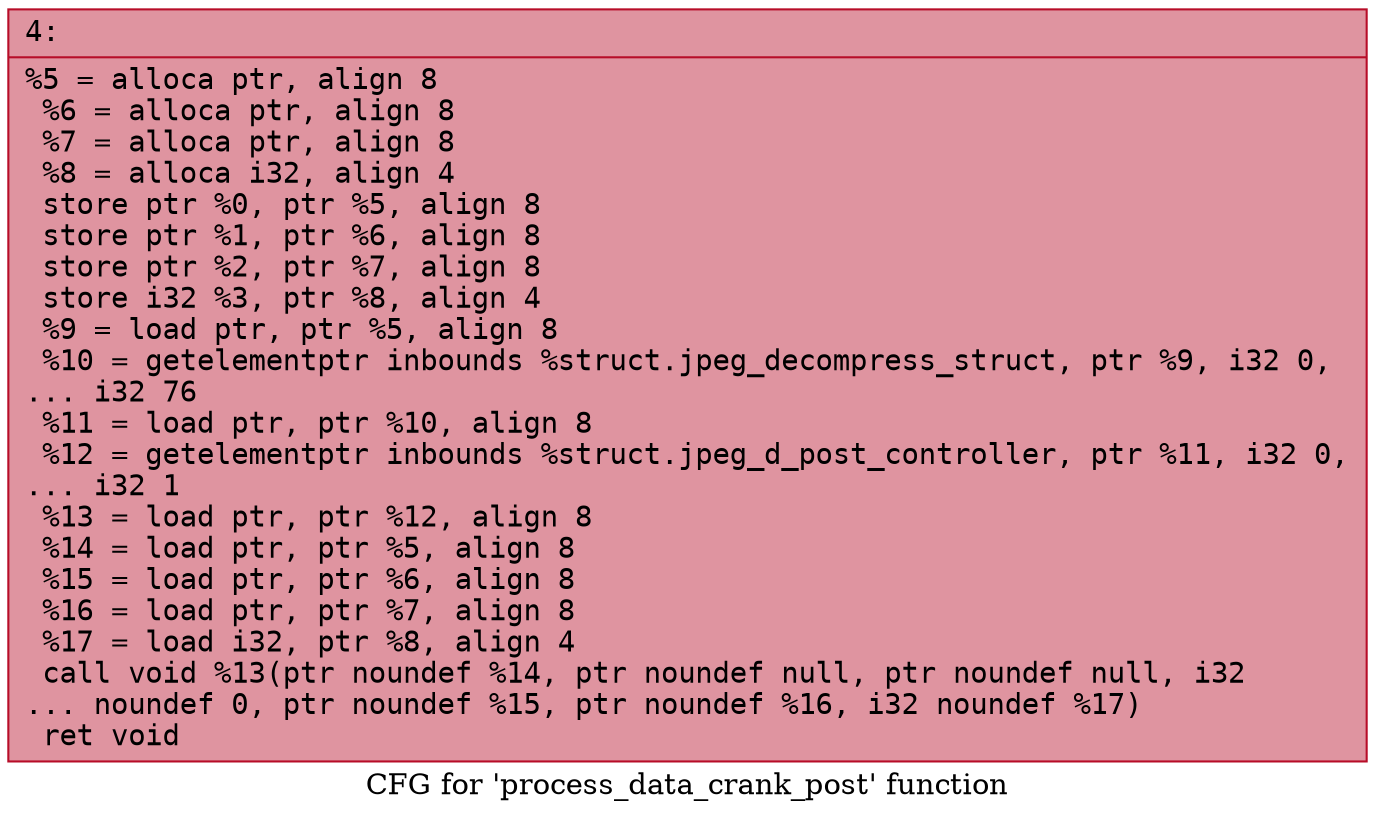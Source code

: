 digraph "CFG for 'process_data_crank_post' function" {
	label="CFG for 'process_data_crank_post' function";

	Node0x60000199b660 [shape=record,color="#b70d28ff", style=filled, fillcolor="#b70d2870" fontname="Courier",label="{4:\l|  %5 = alloca ptr, align 8\l  %6 = alloca ptr, align 8\l  %7 = alloca ptr, align 8\l  %8 = alloca i32, align 4\l  store ptr %0, ptr %5, align 8\l  store ptr %1, ptr %6, align 8\l  store ptr %2, ptr %7, align 8\l  store i32 %3, ptr %8, align 4\l  %9 = load ptr, ptr %5, align 8\l  %10 = getelementptr inbounds %struct.jpeg_decompress_struct, ptr %9, i32 0,\l... i32 76\l  %11 = load ptr, ptr %10, align 8\l  %12 = getelementptr inbounds %struct.jpeg_d_post_controller, ptr %11, i32 0,\l... i32 1\l  %13 = load ptr, ptr %12, align 8\l  %14 = load ptr, ptr %5, align 8\l  %15 = load ptr, ptr %6, align 8\l  %16 = load ptr, ptr %7, align 8\l  %17 = load i32, ptr %8, align 4\l  call void %13(ptr noundef %14, ptr noundef null, ptr noundef null, i32\l... noundef 0, ptr noundef %15, ptr noundef %16, i32 noundef %17)\l  ret void\l}"];
}
